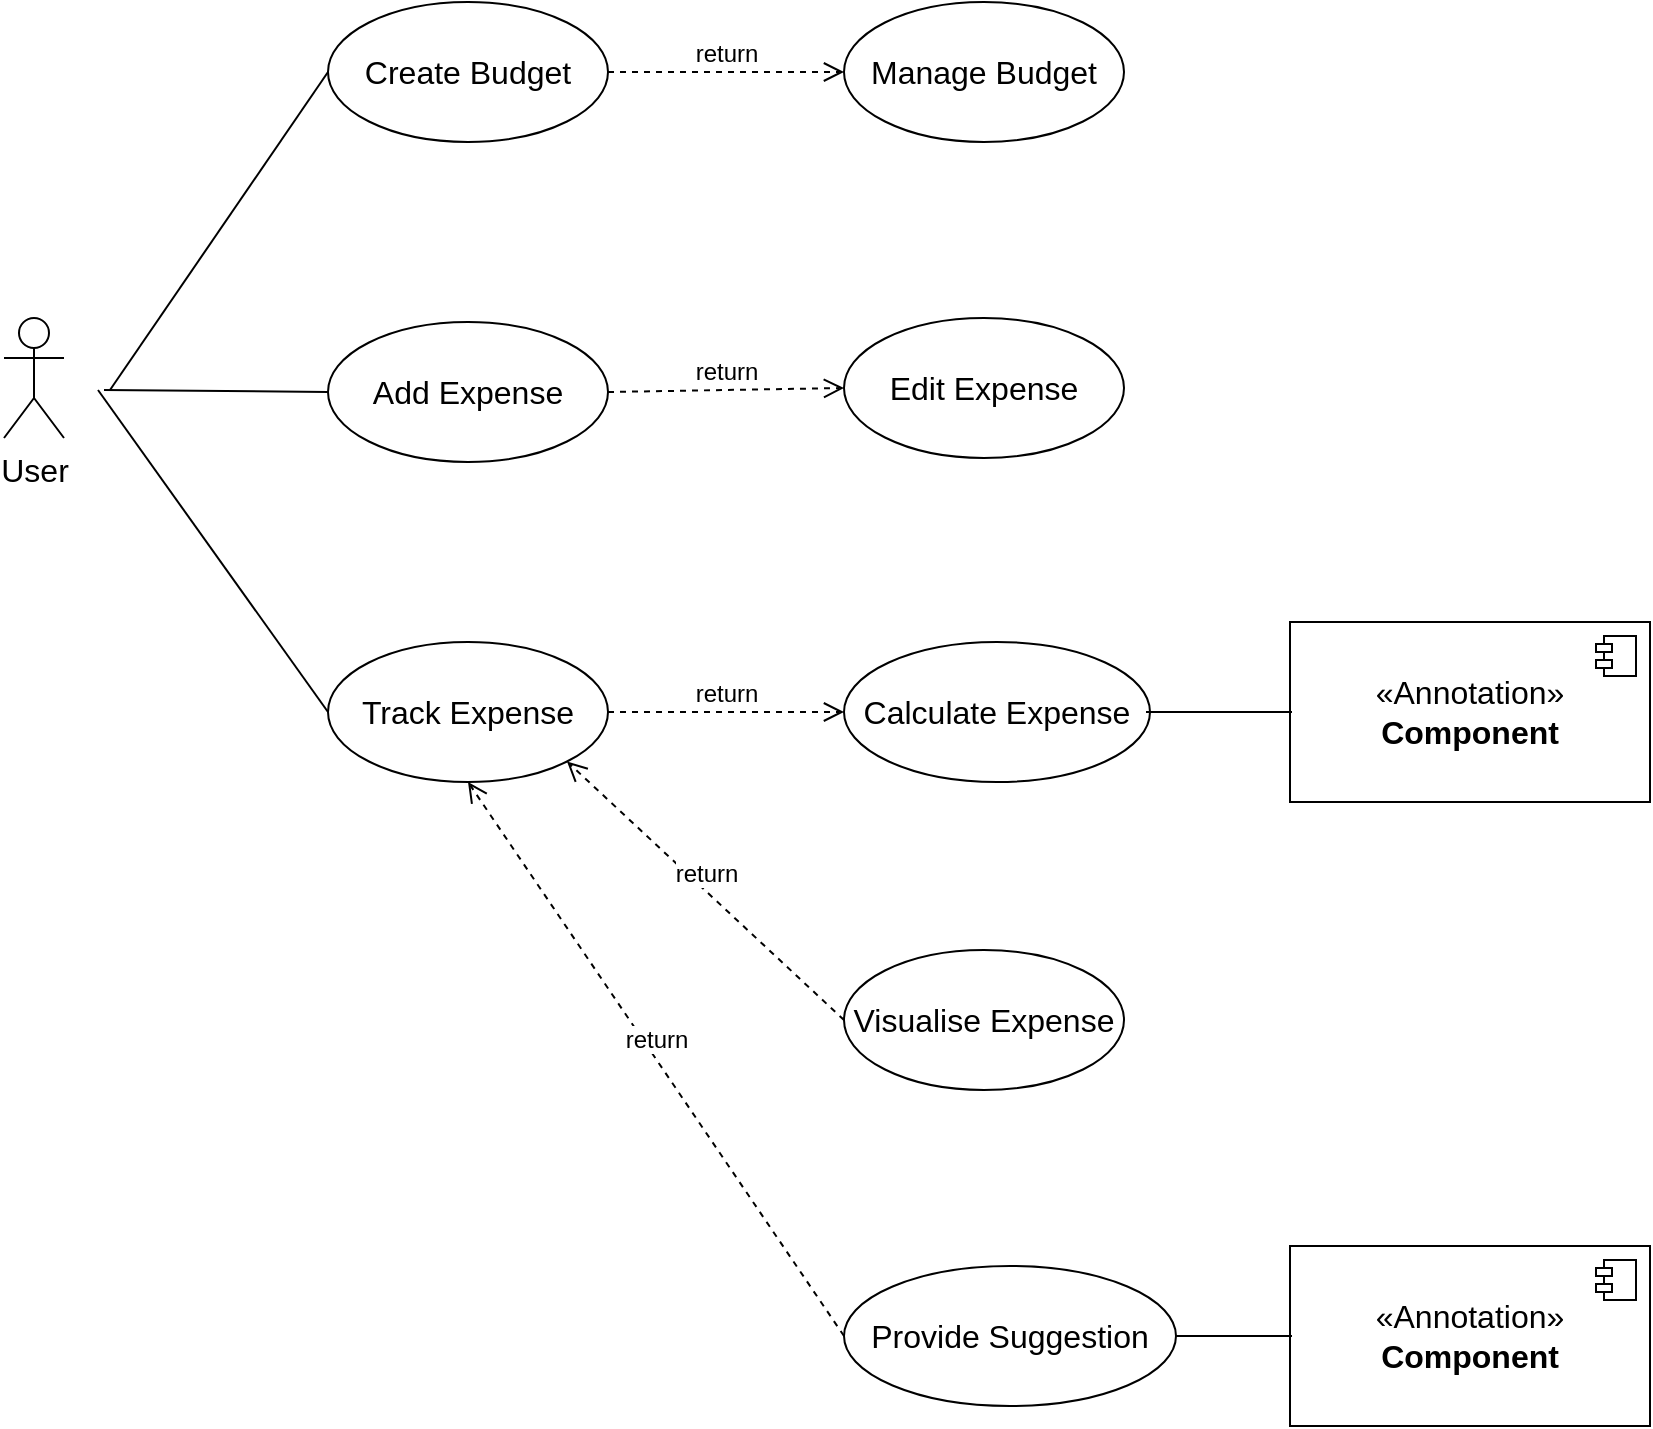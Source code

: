 <mxfile version="21.6.2" type="github">
  <diagram name="Page-1" id="_3N-SPi842J8x7I_6E2S">
    <mxGraphModel dx="1385" dy="1295" grid="0" gridSize="10" guides="1" tooltips="1" connect="1" arrows="1" fold="1" page="0" pageScale="1" pageWidth="827" pageHeight="1169" math="0" shadow="0">
      <root>
        <mxCell id="0" />
        <mxCell id="1" parent="0" />
        <mxCell id="66cB3Vin6oh7zYp87ZMI-1" value="User" style="shape=umlActor;verticalLabelPosition=bottom;verticalAlign=top;html=1;fontSize=16;" vertex="1" parent="1">
          <mxGeometry x="-135" y="442" width="30" height="60" as="geometry" />
        </mxCell>
        <mxCell id="66cB3Vin6oh7zYp87ZMI-2" value="Create Budget" style="ellipse;whiteSpace=wrap;html=1;fontSize=16;" vertex="1" parent="1">
          <mxGeometry x="27" y="284" width="140" height="70" as="geometry" />
        </mxCell>
        <mxCell id="66cB3Vin6oh7zYp87ZMI-3" value="Manage Budget" style="ellipse;whiteSpace=wrap;html=1;fontSize=16;" vertex="1" parent="1">
          <mxGeometry x="285" y="284" width="140" height="70" as="geometry" />
        </mxCell>
        <mxCell id="66cB3Vin6oh7zYp87ZMI-4" value="Add Expense" style="ellipse;whiteSpace=wrap;html=1;fontSize=16;" vertex="1" parent="1">
          <mxGeometry x="27" y="444" width="140" height="70" as="geometry" />
        </mxCell>
        <mxCell id="66cB3Vin6oh7zYp87ZMI-5" value="Edit Expense" style="ellipse;whiteSpace=wrap;html=1;fontSize=16;" vertex="1" parent="1">
          <mxGeometry x="285" y="442" width="140" height="70" as="geometry" />
        </mxCell>
        <mxCell id="66cB3Vin6oh7zYp87ZMI-6" value="Track Expense" style="ellipse;whiteSpace=wrap;html=1;fontSize=16;" vertex="1" parent="1">
          <mxGeometry x="27" y="604" width="140" height="70" as="geometry" />
        </mxCell>
        <mxCell id="66cB3Vin6oh7zYp87ZMI-7" value="Calculate Expense" style="ellipse;whiteSpace=wrap;html=1;fontSize=16;" vertex="1" parent="1">
          <mxGeometry x="285" y="604" width="153" height="70" as="geometry" />
        </mxCell>
        <mxCell id="66cB3Vin6oh7zYp87ZMI-8" value="Visualise Expense" style="ellipse;whiteSpace=wrap;html=1;fontSize=16;" vertex="1" parent="1">
          <mxGeometry x="285" y="758" width="140" height="70" as="geometry" />
        </mxCell>
        <mxCell id="66cB3Vin6oh7zYp87ZMI-9" value="Provide Suggestion" style="ellipse;whiteSpace=wrap;html=1;fontSize=16;" vertex="1" parent="1">
          <mxGeometry x="285" y="916" width="166" height="70" as="geometry" />
        </mxCell>
        <mxCell id="66cB3Vin6oh7zYp87ZMI-10" value="return" style="html=1;verticalAlign=bottom;endArrow=open;dashed=1;endSize=8;elbow=vertical;rounded=0;fontSize=12;exitX=0;exitY=0.5;exitDx=0;exitDy=0;entryX=0.5;entryY=1;entryDx=0;entryDy=0;" edge="1" parent="1" source="66cB3Vin6oh7zYp87ZMI-9" target="66cB3Vin6oh7zYp87ZMI-6">
          <mxGeometry relative="1" as="geometry">
            <mxPoint x="188" y="701" as="sourcePoint" />
            <mxPoint x="177" y="665" as="targetPoint" />
          </mxGeometry>
        </mxCell>
        <mxCell id="66cB3Vin6oh7zYp87ZMI-11" value="return" style="html=1;verticalAlign=bottom;endArrow=open;dashed=1;endSize=8;elbow=vertical;rounded=0;fontSize=12;exitX=0;exitY=0.5;exitDx=0;exitDy=0;entryX=1;entryY=1;entryDx=0;entryDy=0;" edge="1" parent="1" source="66cB3Vin6oh7zYp87ZMI-8" target="66cB3Vin6oh7zYp87ZMI-6">
          <mxGeometry relative="1" as="geometry">
            <mxPoint x="188" y="701" as="sourcePoint" />
            <mxPoint x="205" y="621" as="targetPoint" />
          </mxGeometry>
        </mxCell>
        <mxCell id="66cB3Vin6oh7zYp87ZMI-12" value="return" style="html=1;verticalAlign=bottom;endArrow=open;dashed=1;endSize=8;elbow=vertical;rounded=0;fontSize=12;exitX=1;exitY=0.5;exitDx=0;exitDy=0;entryX=0;entryY=0.5;entryDx=0;entryDy=0;" edge="1" parent="1" source="66cB3Vin6oh7zYp87ZMI-6" target="66cB3Vin6oh7zYp87ZMI-7">
          <mxGeometry relative="1" as="geometry">
            <mxPoint x="113" y="895" as="sourcePoint" />
            <mxPoint x="262" y="596" as="targetPoint" />
          </mxGeometry>
        </mxCell>
        <mxCell id="66cB3Vin6oh7zYp87ZMI-13" value="return" style="html=1;verticalAlign=bottom;endArrow=open;dashed=1;endSize=8;elbow=vertical;rounded=0;fontSize=12;exitX=1;exitY=0.5;exitDx=0;exitDy=0;entryX=0;entryY=0.5;entryDx=0;entryDy=0;" edge="1" parent="1" source="66cB3Vin6oh7zYp87ZMI-4" target="66cB3Vin6oh7zYp87ZMI-5">
          <mxGeometry relative="1" as="geometry">
            <mxPoint x="188" y="701" as="sourcePoint" />
            <mxPoint x="205" y="523" as="targetPoint" />
          </mxGeometry>
        </mxCell>
        <mxCell id="66cB3Vin6oh7zYp87ZMI-14" value="return" style="html=1;verticalAlign=bottom;endArrow=open;dashed=1;endSize=8;edgeStyle=elbowEdgeStyle;elbow=vertical;curved=0;rounded=0;fontSize=12;entryX=0;entryY=0.5;entryDx=0;entryDy=0;exitX=1;exitY=0.5;exitDx=0;exitDy=0;" edge="1" parent="1" source="66cB3Vin6oh7zYp87ZMI-2" target="66cB3Vin6oh7zYp87ZMI-3">
          <mxGeometry relative="1" as="geometry">
            <mxPoint x="188" y="701" as="sourcePoint" />
            <mxPoint x="108" y="701" as="targetPoint" />
          </mxGeometry>
        </mxCell>
        <mxCell id="66cB3Vin6oh7zYp87ZMI-15" value="&amp;laquo;Annotation&amp;raquo;&lt;br/&gt;&lt;b&gt;Component&lt;/b&gt;" style="html=1;dropTarget=0;whiteSpace=wrap;fontSize=16;" vertex="1" parent="1">
          <mxGeometry x="508" y="594" width="180" height="90" as="geometry" />
        </mxCell>
        <mxCell id="66cB3Vin6oh7zYp87ZMI-16" value="" style="shape=module;jettyWidth=8;jettyHeight=4;fontSize=16;" vertex="1" parent="66cB3Vin6oh7zYp87ZMI-15">
          <mxGeometry x="1" width="20" height="20" relative="1" as="geometry">
            <mxPoint x="-27" y="7" as="offset" />
          </mxGeometry>
        </mxCell>
        <mxCell id="66cB3Vin6oh7zYp87ZMI-17" value="&amp;laquo;Annotation&amp;raquo;&lt;br/&gt;&lt;b&gt;Component&lt;/b&gt;" style="html=1;dropTarget=0;whiteSpace=wrap;fontSize=16;" vertex="1" parent="1">
          <mxGeometry x="508" y="906" width="180" height="90" as="geometry" />
        </mxCell>
        <mxCell id="66cB3Vin6oh7zYp87ZMI-18" value="" style="shape=module;jettyWidth=8;jettyHeight=4;fontSize=16;" vertex="1" parent="66cB3Vin6oh7zYp87ZMI-17">
          <mxGeometry x="1" width="20" height="20" relative="1" as="geometry">
            <mxPoint x="-27" y="7" as="offset" />
          </mxGeometry>
        </mxCell>
        <mxCell id="66cB3Vin6oh7zYp87ZMI-19" value="" style="line;strokeWidth=1;fillColor=none;align=left;verticalAlign=middle;spacingTop=-1;spacingLeft=3;spacingRight=3;rotatable=0;labelPosition=right;points=[];portConstraint=eastwest;strokeColor=inherit;fontSize=16;" vertex="1" parent="1">
          <mxGeometry x="436" y="618.5" width="73" height="41" as="geometry" />
        </mxCell>
        <mxCell id="66cB3Vin6oh7zYp87ZMI-20" value="" style="line;strokeWidth=1;fillColor=none;align=left;verticalAlign=middle;spacingTop=-1;spacingLeft=3;spacingRight=3;rotatable=0;labelPosition=right;points=[];portConstraint=eastwest;strokeColor=inherit;fontSize=16;" vertex="1" parent="1">
          <mxGeometry x="451" y="909" width="58" height="84" as="geometry" />
        </mxCell>
        <mxCell id="66cB3Vin6oh7zYp87ZMI-21" value="" style="endArrow=none;html=1;rounded=0;fontSize=12;startSize=8;endSize=8;curved=1;entryX=0;entryY=0.5;entryDx=0;entryDy=0;" edge="1" parent="1" target="66cB3Vin6oh7zYp87ZMI-6">
          <mxGeometry width="50" height="50" relative="1" as="geometry">
            <mxPoint x="-88" y="478" as="sourcePoint" />
            <mxPoint x="17" y="643" as="targetPoint" />
          </mxGeometry>
        </mxCell>
        <mxCell id="66cB3Vin6oh7zYp87ZMI-22" value="" style="endArrow=none;html=1;rounded=0;fontSize=12;startSize=8;endSize=8;curved=1;entryX=0;entryY=0.5;entryDx=0;entryDy=0;" edge="1" parent="1" target="66cB3Vin6oh7zYp87ZMI-4">
          <mxGeometry width="50" height="50" relative="1" as="geometry">
            <mxPoint x="-85" y="478" as="sourcePoint" />
            <mxPoint x="17" y="599" as="targetPoint" />
          </mxGeometry>
        </mxCell>
        <mxCell id="66cB3Vin6oh7zYp87ZMI-23" value="" style="endArrow=none;html=1;rounded=0;fontSize=12;startSize=8;endSize=8;curved=1;entryX=0;entryY=0.5;entryDx=0;entryDy=0;" edge="1" parent="1" target="66cB3Vin6oh7zYp87ZMI-2">
          <mxGeometry width="50" height="50" relative="1" as="geometry">
            <mxPoint x="-82" y="478" as="sourcePoint" />
            <mxPoint x="17" y="599" as="targetPoint" />
          </mxGeometry>
        </mxCell>
      </root>
    </mxGraphModel>
  </diagram>
</mxfile>

